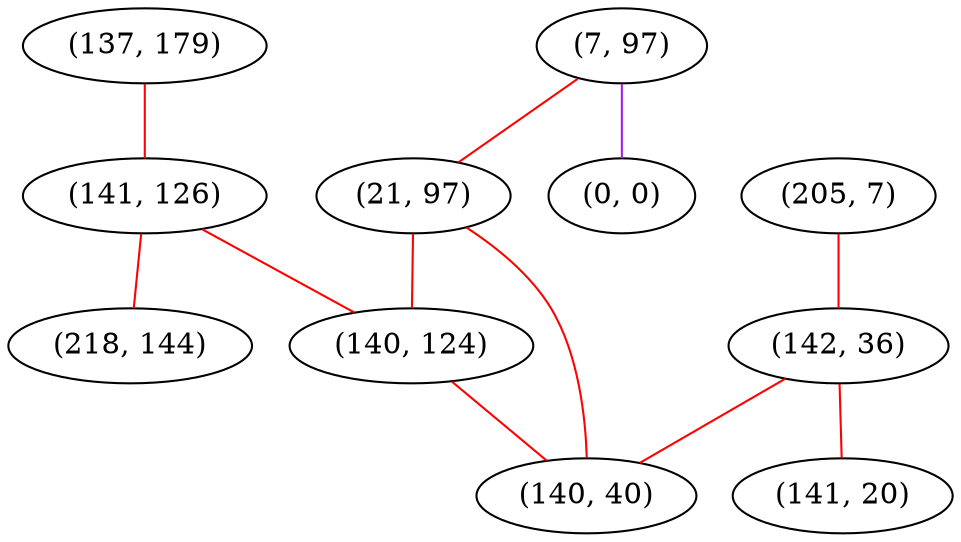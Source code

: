 graph "" {
"(137, 179)";
"(7, 97)";
"(21, 97)";
"(0, 0)";
"(205, 7)";
"(142, 36)";
"(141, 126)";
"(218, 144)";
"(141, 20)";
"(140, 124)";
"(140, 40)";
"(137, 179)" -- "(141, 126)"  [color=red, key=0, weight=1];
"(7, 97)" -- "(21, 97)"  [color=red, key=0, weight=1];
"(7, 97)" -- "(0, 0)"  [color=purple, key=0, weight=4];
"(21, 97)" -- "(140, 124)"  [color=red, key=0, weight=1];
"(21, 97)" -- "(140, 40)"  [color=red, key=0, weight=1];
"(205, 7)" -- "(142, 36)"  [color=red, key=0, weight=1];
"(142, 36)" -- "(141, 20)"  [color=red, key=0, weight=1];
"(142, 36)" -- "(140, 40)"  [color=red, key=0, weight=1];
"(141, 126)" -- "(218, 144)"  [color=red, key=0, weight=1];
"(141, 126)" -- "(140, 124)"  [color=red, key=0, weight=1];
"(140, 124)" -- "(140, 40)"  [color=red, key=0, weight=1];
}
